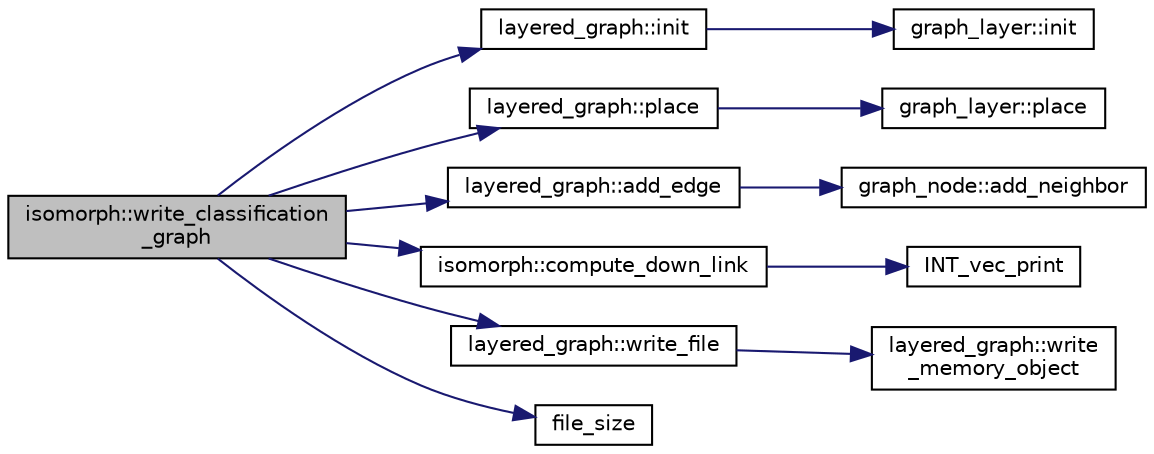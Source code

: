 digraph "isomorph::write_classification_graph"
{
  edge [fontname="Helvetica",fontsize="10",labelfontname="Helvetica",labelfontsize="10"];
  node [fontname="Helvetica",fontsize="10",shape=record];
  rankdir="LR";
  Node15426 [label="isomorph::write_classification\l_graph",height=0.2,width=0.4,color="black", fillcolor="grey75", style="filled", fontcolor="black"];
  Node15426 -> Node15427 [color="midnightblue",fontsize="10",style="solid",fontname="Helvetica"];
  Node15427 [label="layered_graph::init",height=0.2,width=0.4,color="black", fillcolor="white", style="filled",URL="$da/db1/classlayered__graph.html#a3d3422898f1e8d31eb937fcc460dbac2"];
  Node15427 -> Node15428 [color="midnightblue",fontsize="10",style="solid",fontname="Helvetica"];
  Node15428 [label="graph_layer::init",height=0.2,width=0.4,color="black", fillcolor="white", style="filled",URL="$de/d87/classgraph__layer.html#a4b3e02d2069fb0127514a3d9ce000ff0"];
  Node15426 -> Node15429 [color="midnightblue",fontsize="10",style="solid",fontname="Helvetica"];
  Node15429 [label="layered_graph::place",height=0.2,width=0.4,color="black", fillcolor="white", style="filled",URL="$da/db1/classlayered__graph.html#a5449ff3de184b379ed6986f6e78c8c4a"];
  Node15429 -> Node15430 [color="midnightblue",fontsize="10",style="solid",fontname="Helvetica"];
  Node15430 [label="graph_layer::place",height=0.2,width=0.4,color="black", fillcolor="white", style="filled",URL="$de/d87/classgraph__layer.html#a24ae195b3ddbb86164b816db1ad2223a"];
  Node15426 -> Node15431 [color="midnightblue",fontsize="10",style="solid",fontname="Helvetica"];
  Node15431 [label="layered_graph::add_edge",height=0.2,width=0.4,color="black", fillcolor="white", style="filled",URL="$da/db1/classlayered__graph.html#a018a287d904e5be8d95cf9a5b358f838"];
  Node15431 -> Node15432 [color="midnightblue",fontsize="10",style="solid",fontname="Helvetica"];
  Node15432 [label="graph_node::add_neighbor",height=0.2,width=0.4,color="black", fillcolor="white", style="filled",URL="$d6/d21/classgraph__node.html#a22cf1ed1de6059f37be3e8f778cbba09"];
  Node15426 -> Node15433 [color="midnightblue",fontsize="10",style="solid",fontname="Helvetica"];
  Node15433 [label="isomorph::compute_down_link",height=0.2,width=0.4,color="black", fillcolor="white", style="filled",URL="$d3/d5f/classisomorph.html#a9f716e514c393f61e57c93638e2778d1"];
  Node15433 -> Node15434 [color="midnightblue",fontsize="10",style="solid",fontname="Helvetica"];
  Node15434 [label="INT_vec_print",height=0.2,width=0.4,color="black", fillcolor="white", style="filled",URL="$df/dbf/sajeeb_8_c.html#a79a5901af0b47dd0d694109543c027fe"];
  Node15426 -> Node15435 [color="midnightblue",fontsize="10",style="solid",fontname="Helvetica"];
  Node15435 [label="layered_graph::write_file",height=0.2,width=0.4,color="black", fillcolor="white", style="filled",URL="$da/db1/classlayered__graph.html#aa6be0def70df293f8e50a6aadcbd5d89"];
  Node15435 -> Node15436 [color="midnightblue",fontsize="10",style="solid",fontname="Helvetica"];
  Node15436 [label="layered_graph::write\l_memory_object",height=0.2,width=0.4,color="black", fillcolor="white", style="filled",URL="$da/db1/classlayered__graph.html#a9fd9630354f493941c8407da7c5e4a92"];
  Node15426 -> Node15437 [color="midnightblue",fontsize="10",style="solid",fontname="Helvetica"];
  Node15437 [label="file_size",height=0.2,width=0.4,color="black", fillcolor="white", style="filled",URL="$df/dbf/sajeeb_8_c.html#a5c37cf5785204b6e9adf647dc14d0e50"];
}
